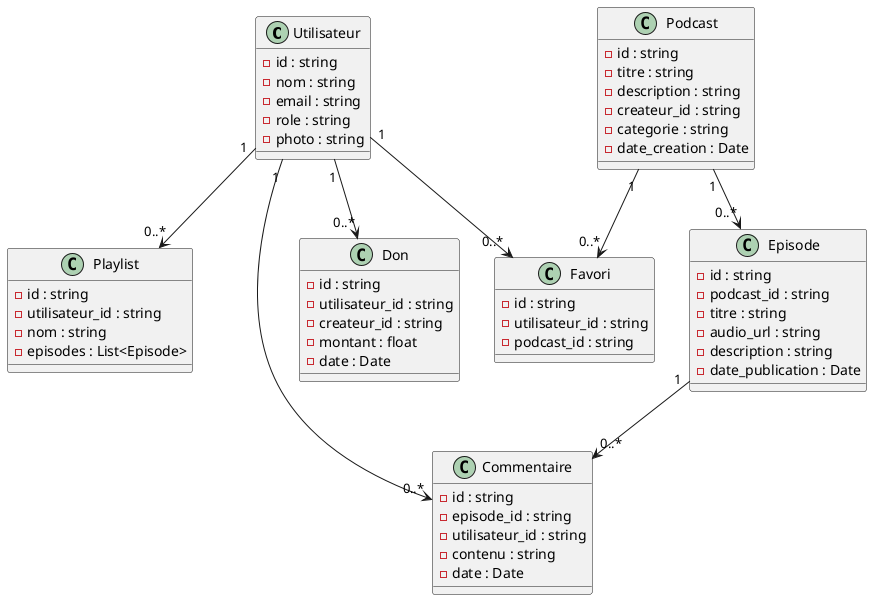 @startuml
class Utilisateur {
  -id : string
  -nom : string
  -email : string
  -role : string
  -photo : string
}

class Podcast {
  -id : string
  -titre : string
  -description : string
  -createur_id : string
  -categorie : string
  -date_creation : Date
}

class Episode {
  -id : string
  -podcast_id : string
  -titre : string
  -audio_url : string
  -description : string
  -date_publication : Date
}

class Playlist {
  -id : string
  -utilisateur_id : string
  -nom : string
  -episodes : List<Episode>
}

class Commentaire {
  -id : string
  -episode_id : string
  -utilisateur_id : string
  -contenu : string
  -date : Date
}

class Favori {
  -id : string
  -utilisateur_id : string
  -podcast_id : string
}

class Don {
  -id : string
  -utilisateur_id : string
  -createur_id : string
  -montant : float
  -date : Date
}

Utilisateur "1" --> "0..*" Playlist
Utilisateur "1" --> "0..*" Favori
Utilisateur "1" --> "0..*" Commentaire
Utilisateur "1" --> "0..*" Don

Podcast "1" --> "0..*" Episode
Podcast "1" --> "0..*" Favori
Episode "1" --> "0..*" Commentaire
@enduml
